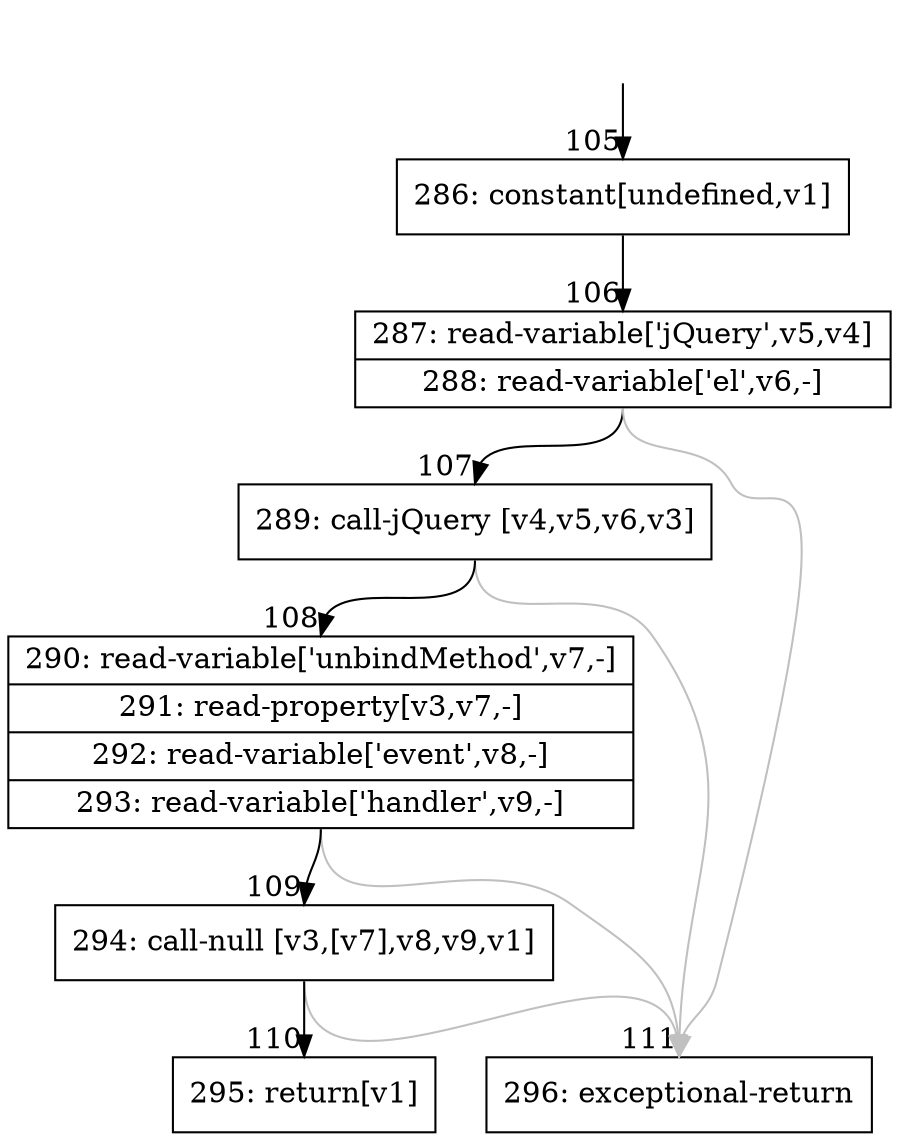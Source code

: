 digraph {
rankdir="TD"
BB_entry12[shape=none,label=""];
BB_entry12 -> BB105 [tailport=s, headport=n, headlabel="    105"]
BB105 [shape=record label="{286: constant[undefined,v1]}" ] 
BB105 -> BB106 [tailport=s, headport=n, headlabel="      106"]
BB106 [shape=record label="{287: read-variable['jQuery',v5,v4]|288: read-variable['el',v6,-]}" ] 
BB106 -> BB107 [tailport=s, headport=n, headlabel="      107"]
BB106 -> BB111 [tailport=s, headport=n, color=gray, headlabel="      111"]
BB107 [shape=record label="{289: call-jQuery [v4,v5,v6,v3]}" ] 
BB107 -> BB108 [tailport=s, headport=n, headlabel="      108"]
BB107 -> BB111 [tailport=s, headport=n, color=gray]
BB108 [shape=record label="{290: read-variable['unbindMethod',v7,-]|291: read-property[v3,v7,-]|292: read-variable['event',v8,-]|293: read-variable['handler',v9,-]}" ] 
BB108 -> BB109 [tailport=s, headport=n, headlabel="      109"]
BB108 -> BB111 [tailport=s, headport=n, color=gray]
BB109 [shape=record label="{294: call-null [v3,[v7],v8,v9,v1]}" ] 
BB109 -> BB110 [tailport=s, headport=n, headlabel="      110"]
BB109 -> BB111 [tailport=s, headport=n, color=gray]
BB110 [shape=record label="{295: return[v1]}" ] 
BB111 [shape=record label="{296: exceptional-return}" ] 
//#$~ 82
}

